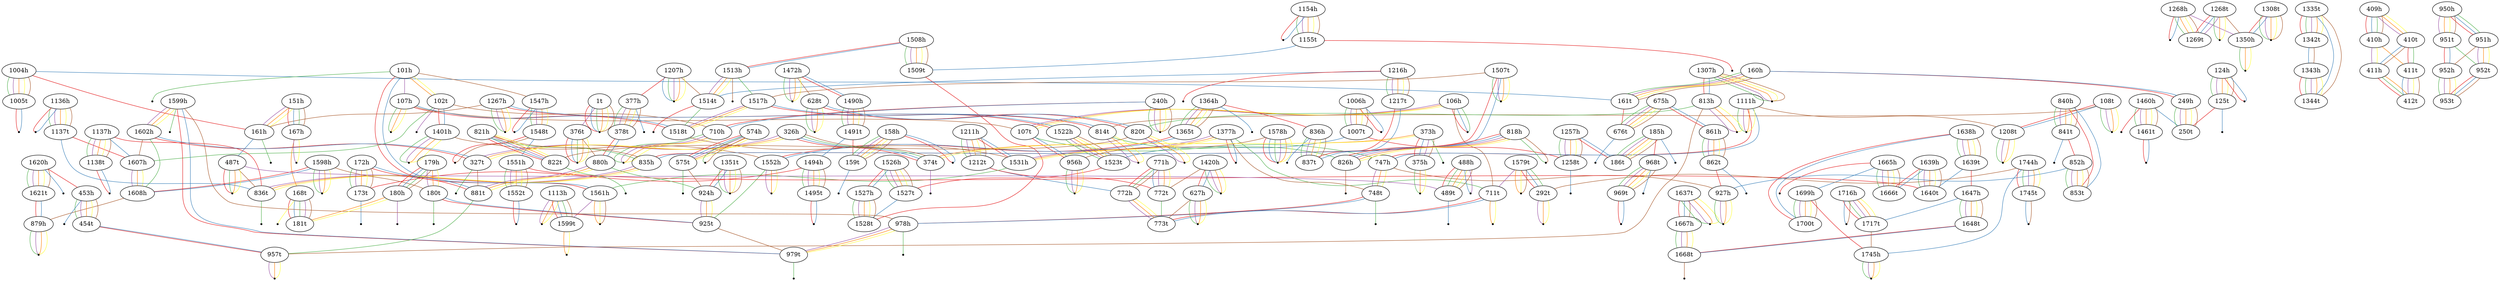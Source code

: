 graph {
edge [colorscheme=set19];
	"1004h"	--	"1005t"	[color=3];
	"1004h"	--	"1005t"	[color=4];
	"1004h"	--	"1005t"	[color=5];
	"1004h"	--	"1005t"	[color=6];
	"1004h"	--	"1005t"	[color=7];
	"1004h"	--	"161h"	[color=1];
	"1004h"	--	"161t"	[color=2];
	"1005t"	--	"-1"	[len=0.75,color=1];
	"1005t"	--	"-1"	[len=0.75,color=2];
	"1006h"	--	"1007t"	[color=3];
	"1006h"	--	"1007t"	[color=4];
	"1006h"	--	"1007t"	[color=5];
	"1006h"	--	"1007t"	[color=6];
	"1006h"	--	"1007t"	[color=7];
	"1006h"	--	"-2"	[len=0.75,color=1];
	"1006h"	--	"-2"	[len=0.75,color=2];
	"1007t"	--	"1258t"	[color=1];
	"1007t"	--	"1523t"	[color=2];
	"101h"	--	"102t"	[color=5];
	"101h"	--	"102t"	[color=6];
	"101h"	--	"107h"	[color=4];
	"101h"	--	"1547h"	[color=7];
	"101h"	--	"1561h"	[color=1];
	"101h"	--	"1561h"	[color=2];
	"101h"	--	"-3"	[len=0.75,color=3];
	"102t"	--	"1401h"	[color=1];
	"102t"	--	"1401h"	[color=2];
	"102t"	--	"1607h"	[color=3];
	"102t"	--	"710h"	[color=7];
	"102t"	--	"-4"	[len=0.75,color=4];
	"106h"	--	"107t"	[color=4];
	"106h"	--	"107t"	[color=5];
	"106h"	--	"107t"	[color=6];
	"106h"	--	"711t"	[color=7];
	"106h"	--	"-5"	[len=0.75,color=1];
	"106h"	--	"-5"	[len=0.75,color=2];
	"106h"	--	"-5"	[len=0.75,color=3];
	"107h"	--	"107t"	[color=7];
	"107h"	--	"1518t"	[color=1];
	"107h"	--	"1518t"	[color=2];
	"107h"	--	"-6"	[len=0.75,color=3];
	"107h"	--	"-6"	[len=0.75,color=5];
	"107h"	--	"-6"	[len=0.75,color=6];
	"107t"	--	"747h"	[color=3];
	"107t"	--	"956h"	[color=1];
	"107t"	--	"956h"	[color=2];
	"108t"	--	"1208t"	[color=1];
	"108t"	--	"1208t"	[color=2];
	"108t"	--	"814t"	[color=7];
	"108t"	--	"-7"	[len=0.75,color=3];
	"108t"	--	"-7"	[len=0.75,color=4];
	"108t"	--	"-7"	[len=0.75,color=5];
	"108t"	--	"-7"	[len=0.75,color=6];
	"1111h"	--	"1208t"	[color=7];
	"1111h"	--	"747h"	[color=1];
	"1111h"	--	"747h"	[color=2];
	"1111h"	--	"-8"	[len=0.75,color=3];
	"1111h"	--	"-8"	[len=0.75,color=4];
	"1111h"	--	"-8"	[len=0.75,color=5];
	"1111h"	--	"-8"	[len=0.75,color=6];
	"1113h"	--	"1599t"	[color=1];
	"1113h"	--	"1599t"	[color=2];
	"1113h"	--	"1599t"	[color=3];
	"1113h"	--	"1599t"	[color=7];
	"1113h"	--	"-9"	[len=0.75,color=4];
	"1113h"	--	"-9"	[len=0.75,color=5];
	"1113h"	--	"-9"	[len=0.75,color=6];
	"1136h"	--	"1137t"	[color=3];
	"1136h"	--	"1137t"	[color=4];
	"1136h"	--	"1137t"	[color=5];
	"1136h"	--	"1137t"	[color=6];
	"1136h"	--	"1137t"	[color=7];
	"1136h"	--	"-10"	[len=0.75,color=1];
	"1136h"	--	"-10"	[len=0.75,color=2];
	"1137h"	--	"1138t"	[color=3];
	"1137h"	--	"1138t"	[color=4];
	"1137h"	--	"1138t"	[color=5];
	"1137h"	--	"1138t"	[color=6];
	"1137h"	--	"1138t"	[color=7];
	"1137h"	--	"1607h"	[color=2];
	"1137h"	--	"836t"	[color=1];
	"1137t"	--	"1607h"	[color=1];
	"1137t"	--	"836t"	[color=2];
	"1138t"	--	"-11"	[len=0.75,color=1];
	"1138t"	--	"-11"	[len=0.75,color=2];
	"1154h"	--	"1155t"	[color=3];
	"1154h"	--	"1155t"	[color=4];
	"1154h"	--	"1155t"	[color=5];
	"1154h"	--	"1155t"	[color=6];
	"1154h"	--	"1155t"	[color=7];
	"1154h"	--	"-12"	[len=0.75,color=1];
	"1154h"	--	"-12"	[len=0.75,color=2];
	"1155t"	--	"1509t"	[color=2];
	"1155t"	--	"-13"	[len=0.75,color=1];
	"1207h"	--	"1514t"	[color=7];
	"1207h"	--	"377h"	[color=1];
	"1207h"	--	"-14"	[len=0.75,color=2];
	"1207h"	--	"-14"	[len=0.75,color=3];
	"1207h"	--	"-14"	[len=0.75,color=4];
	"1207h"	--	"-14"	[len=0.75,color=5];
	"1207h"	--	"-14"	[len=0.75,color=6];
	"1208t"	--	"-15"	[len=0.75,color=3];
	"1208t"	--	"-15"	[len=0.75,color=4];
	"1208t"	--	"-15"	[len=0.75,color=5];
	"1208t"	--	"-15"	[len=0.75,color=6];
	"1211h"	--	"1212t"	[color=3];
	"1211h"	--	"1212t"	[color=4];
	"1211h"	--	"1212t"	[color=5];
	"1211h"	--	"1212t"	[color=6];
	"1211h"	--	"1212t"	[color=7];
	"1211h"	--	"1531h"	[color=1];
	"1211h"	--	"1531h"	[color=2];
	"1212t"	--	"772h"	[color=2];
	"1212t"	--	"772t"	[color=1];
	"1216h"	--	"1217t"	[color=3];
	"1216h"	--	"1217t"	[color=4];
	"1216h"	--	"1217t"	[color=5];
	"1216h"	--	"1217t"	[color=6];
	"1216h"	--	"1217t"	[color=7];
	"1216h"	--	"1514t"	[color=2];
	"1216h"	--	"-16"	[len=0.75,color=1];
	"1217t"	--	"837t"	[color=1];
	"1217t"	--	"837t"	[color=2];
	"124h"	--	"125t"	[color=3];
	"124h"	--	"125t"	[color=4];
	"124h"	--	"125t"	[color=5];
	"124h"	--	"125t"	[color=6];
	"124h"	--	"125t"	[color=7];
	"124h"	--	"-17"	[len=0.75,color=1];
	"124h"	--	"-17"	[len=0.75,color=2];
	"1257h"	--	"1258t"	[color=3];
	"1257h"	--	"1258t"	[color=4];
	"1257h"	--	"1258t"	[color=5];
	"1257h"	--	"1258t"	[color=6];
	"1257h"	--	"1258t"	[color=7];
	"1257h"	--	"186t"	[color=1];
	"1257h"	--	"186t"	[color=2];
	"1258t"	--	"-18"	[len=0.75,color=2];
	"125t"	--	"250t"	[color=1];
	"125t"	--	"-19"	[len=0.75,color=2];
	"1267h"	--	"161h"	[color=7];
	"1267h"	--	"814t"	[color=1];
	"1267h"	--	"814t"	[color=2];
	"1267h"	--	"-20"	[len=0.75,color=3];
	"1267h"	--	"-20"	[len=0.75,color=4];
	"1267h"	--	"-20"	[len=0.75,color=5];
	"1267h"	--	"-20"	[len=0.75,color=6];
	"1268h"	--	"1269t"	[color=3];
	"1268h"	--	"1269t"	[color=5];
	"1268h"	--	"1269t"	[color=6];
	"1268h"	--	"1269t"	[color=7];
	"1268h"	--	"1350h"	[color=4];
	"1268h"	--	"-21"	[len=0.75,color=1];
	"1268h"	--	"-21"	[len=0.75,color=2];
	"1268t"	--	"1269t"	[color=1];
	"1268t"	--	"1269t"	[color=2];
	"1268t"	--	"1269t"	[color=4];
	"1268t"	--	"1350h"	[color=7];
	"1268t"	--	"-22"	[len=0.75,color=3];
	"1268t"	--	"-22"	[len=0.75,color=5];
	"1268t"	--	"-22"	[len=0.75,color=6];
	"1307h"	--	"813h"	[color=1];
	"1307h"	--	"813h"	[color=2];
	"1307h"	--	"-23"	[len=0.75,color=3];
	"1307h"	--	"-23"	[len=0.75,color=4];
	"1307h"	--	"-23"	[len=0.75,color=5];
	"1307h"	--	"-23"	[len=0.75,color=6];
	"1307h"	--	"-23"	[len=0.75,color=7];
	"1308t"	--	"1350h"	[color=1];
	"1308t"	--	"1350h"	[color=2];
	"1308t"	--	"-24"	[len=0.75,color=3];
	"1308t"	--	"-24"	[len=0.75,color=4];
	"1308t"	--	"-24"	[len=0.75,color=5];
	"1308t"	--	"-24"	[len=0.75,color=6];
	"1308t"	--	"-24"	[len=0.75,color=7];
	"1335t"	--	"1342t"	[color=1];
	"1335t"	--	"1342t"	[color=3];
	"1335t"	--	"1342t"	[color=4];
	"1335t"	--	"1342t"	[color=5];
	"1335t"	--	"1342t"	[color=6];
	"1335t"	--	"1344t"	[color=2];
	"1335t"	--	"1344t"	[color=7];
	"1342t"	--	"1343h"	[color=2];
	"1342t"	--	"1343h"	[color=7];
	"1343h"	--	"1344t"	[color=1];
	"1343h"	--	"1344t"	[color=3];
	"1343h"	--	"1344t"	[color=4];
	"1343h"	--	"1344t"	[color=5];
	"1343h"	--	"1344t"	[color=6];
	"1350h"	--	"-25"	[len=0.75,color=3];
	"1350h"	--	"-25"	[len=0.75,color=5];
	"1350h"	--	"-25"	[len=0.75,color=6];
	"1351t"	--	"924h"	[color=1];
	"1351t"	--	"924h"	[color=2];
	"1351t"	--	"-26"	[len=0.75,color=3];
	"1351t"	--	"-26"	[len=0.75,color=4];
	"1351t"	--	"-26"	[len=0.75,color=5];
	"1351t"	--	"-26"	[len=0.75,color=6];
	"1351t"	--	"-26"	[len=0.75,color=7];
	"1364h"	--	"1365t"	[color=3];
	"1364h"	--	"1365t"	[color=4];
	"1364h"	--	"1365t"	[color=5];
	"1364h"	--	"1365t"	[color=6];
	"1364h"	--	"1365t"	[color=7];
	"1364h"	--	"836h"	[color=1];
	"1364h"	--	"-27"	[len=0.75,color=2];
	"1365t"	--	"1552h"	[color=1];
	"1365t"	--	"1552h"	[color=2];
	"1377h"	--	"1531h"	[color=4];
	"1377h"	--	"1531h"	[color=5];
	"1377h"	--	"1531h"	[color=6];
	"1377h"	--	"711t"	[color=3];
	"1377h"	--	"748t"	[color=7];
	"1377h"	--	"-28"	[len=0.75,color=1];
	"1377h"	--	"-28"	[len=0.75,color=2];
	"1401h"	--	"1552h"	[color=7];
	"1401h"	--	"-29"	[len=0.75,color=3];
	"1401h"	--	"-29"	[len=0.75,color=4];
	"1401h"	--	"-29"	[len=0.75,color=5];
	"1401h"	--	"-29"	[len=0.75,color=6];
	"1420h"	--	"627h"	[color=1];
	"1420h"	--	"627h"	[color=2];
	"1420h"	--	"772t"	[color=7];
	"1420h"	--	"-30"	[len=0.75,color=3];
	"1420h"	--	"-30"	[len=0.75,color=4];
	"1420h"	--	"-30"	[len=0.75,color=5];
	"1420h"	--	"-30"	[len=0.75,color=6];
	"1460h"	--	"1461t"	[color=3];
	"1460h"	--	"1461t"	[color=4];
	"1460h"	--	"1461t"	[color=5];
	"1460h"	--	"1461t"	[color=6];
	"1460h"	--	"1461t"	[color=7];
	"1460h"	--	"250t"	[color=2];
	"1460h"	--	"-31"	[len=0.75,color=1];
	"1461t"	--	"-32"	[len=0.75,color=1];
	"1461t"	--	"-32"	[len=0.75,color=2];
	"1472h"	--	"1490h"	[color=1];
	"1472h"	--	"1490h"	[color=2];
	"1472h"	--	"628t"	[color=7];
	"1472h"	--	"-33"	[len=0.75,color=3];
	"1472h"	--	"-33"	[len=0.75,color=4];
	"1472h"	--	"-33"	[len=0.75,color=5];
	"1472h"	--	"-33"	[len=0.75,color=6];
	"1490h"	--	"1491t"	[color=3];
	"1490h"	--	"1491t"	[color=4];
	"1490h"	--	"1491t"	[color=5];
	"1490h"	--	"1491t"	[color=6];
	"1490h"	--	"1491t"	[color=7];
	"1491t"	--	"1494h"	[color=2];
	"1491t"	--	"159t"	[color=1];
	"1494h"	--	"1495t"	[color=3];
	"1494h"	--	"1495t"	[color=4];
	"1494h"	--	"1495t"	[color=5];
	"1494h"	--	"1495t"	[color=6];
	"1494h"	--	"1495t"	[color=7];
	"1494h"	--	"173t"	[color=1];
	"1495t"	--	"-34"	[len=0.75,color=1];
	"1495t"	--	"-34"	[len=0.75,color=2];
	"1507t"	--	"1517h"	[color=7];
	"1507t"	--	"835h"	[color=1];
	"1507t"	--	"835h"	[color=2];
	"1507t"	--	"-35"	[len=0.75,color=3];
	"1507t"	--	"-35"	[len=0.75,color=4];
	"1507t"	--	"-35"	[len=0.75,color=5];
	"1507t"	--	"-35"	[len=0.75,color=6];
	"1508h"	--	"1509t"	[color=3];
	"1508h"	--	"1509t"	[color=4];
	"1508h"	--	"1509t"	[color=5];
	"1508h"	--	"1509t"	[color=6];
	"1508h"	--	"1509t"	[color=7];
	"1508h"	--	"1513h"	[color=1];
	"1508h"	--	"1513h"	[color=2];
	"1509t"	--	"1528t"	[color=1];
	"1513h"	--	"1514t"	[color=4];
	"1513h"	--	"1514t"	[color=5];
	"1513h"	--	"1514t"	[color=6];
	"1513h"	--	"1517h"	[color=3];
	"1513h"	--	"-36"	[len=0.75,color=7];
	"1514t"	--	"1518t"	[color=3];
	"1514t"	--	"-37"	[len=0.75,color=1];
	"1517h"	--	"1518t"	[color=4];
	"1517h"	--	"1518t"	[color=5];
	"1517h"	--	"1518t"	[color=6];
	"1517h"	--	"1522h"	[color=1];
	"1517h"	--	"1522h"	[color=2];
	"1518t"	--	"1531h"	[color=7];
	"151h"	--	"161h"	[color=4];
	"151h"	--	"161h"	[color=5];
	"151h"	--	"161h"	[color=6];
	"151h"	--	"167h"	[color=1];
	"151h"	--	"167h"	[color=2];
	"151h"	--	"167h"	[color=3];
	"151h"	--	"167h"	[color=7];
	"1522h"	--	"1523t"	[color=3];
	"1522h"	--	"1523t"	[color=4];
	"1522h"	--	"1523t"	[color=5];
	"1522h"	--	"1523t"	[color=6];
	"1522h"	--	"1523t"	[color=7];
	"1523t"	--	"1527t"	[color=1];
	"1526h"	--	"1527h"	[color=1];
	"1526h"	--	"1527h"	[color=2];
	"1526h"	--	"1527t"	[color=3];
	"1526h"	--	"1527t"	[color=4];
	"1526h"	--	"1527t"	[color=5];
	"1526h"	--	"1527t"	[color=6];
	"1526h"	--	"1527t"	[color=7];
	"1527h"	--	"1528t"	[color=3];
	"1527h"	--	"1528t"	[color=4];
	"1527h"	--	"1528t"	[color=5];
	"1527h"	--	"1528t"	[color=6];
	"1527h"	--	"1528t"	[color=7];
	"1527t"	--	"1528t"	[color=2];
	"1531h"	--	"1561h"	[color=3];
	"1547h"	--	"1548t"	[color=3];
	"1547h"	--	"1548t"	[color=4];
	"1547h"	--	"1548t"	[color=5];
	"1547h"	--	"1548t"	[color=6];
	"1547h"	--	"-38"	[len=0.75,color=1];
	"1547h"	--	"-38"	[len=0.75,color=2];
	"1548t"	--	"1551h"	[color=2];
	"1548t"	--	"-39"	[len=0.75,color=1];
	"1548t"	--	"-39"	[len=0.75,color=7];
	"1551h"	--	"1552t"	[color=3];
	"1551h"	--	"1552t"	[color=4];
	"1551h"	--	"1552t"	[color=5];
	"1551h"	--	"1552t"	[color=6];
	"1551h"	--	"1552t"	[color=7];
	"1551h"	--	"1640t"	[color=1];
	"1552h"	--	"925t"	[color=3];
	"1552h"	--	"-40"	[len=0.75,color=4];
	"1552h"	--	"-40"	[len=0.75,color=5];
	"1552h"	--	"-40"	[len=0.75,color=6];
	"1552t"	--	"-41"	[len=0.75,color=1];
	"1552t"	--	"-41"	[len=0.75,color=2];
	"1561h"	--	"1599t"	[color=4];
	"1561h"	--	"-42"	[len=0.75,color=5];
	"1561h"	--	"-42"	[len=0.75,color=6];
	"1561h"	--	"-42"	[len=0.75,color=7];
	"1578h"	--	"956h"	[color=7];
	"1578h"	--	"-43"	[len=0.75,color=1];
	"1578h"	--	"-43"	[len=0.75,color=2];
	"1578h"	--	"-43"	[len=0.75,color=3];
	"1578h"	--	"-43"	[len=0.75,color=4];
	"1578h"	--	"-43"	[len=0.75,color=5];
	"1578h"	--	"-43"	[len=0.75,color=6];
	"1579t"	--	"292t"	[color=1];
	"1579t"	--	"292t"	[color=2];
	"1579t"	--	"292t"	[color=3];
	"1579t"	--	"711t"	[color=4];
	"1579t"	--	"-44"	[len=0.75,color=5];
	"1579t"	--	"-44"	[len=0.75,color=6];
	"1579t"	--	"-44"	[len=0.75,color=7];
	"158h"	--	"159t"	[color=3];
	"158h"	--	"159t"	[color=4];
	"158h"	--	"159t"	[color=5];
	"158h"	--	"159t"	[color=6];
	"158h"	--	"159t"	[color=7];
	"158h"	--	"-45"	[len=0.75,color=1];
	"158h"	--	"-45"	[len=0.75,color=2];
	"1598h"	--	"1608h"	[color=1];
	"1598h"	--	"1608h"	[color=2];
	"1598h"	--	"180t"	[color=7];
	"1598h"	--	"-46"	[len=0.75,color=3];
	"1598h"	--	"-46"	[len=0.75,color=4];
	"1598h"	--	"-46"	[len=0.75,color=5];
	"1598h"	--	"-46"	[len=0.75,color=6];
	"1599h"	--	"1602h"	[color=4];
	"1599h"	--	"1602h"	[color=5];
	"1599h"	--	"1602h"	[color=6];
	"1599h"	--	"978h"	[color=7];
	"1599h"	--	"979t"	[color=1];
	"1599h"	--	"979t"	[color=2];
	"1599h"	--	"-47"	[len=0.75,color=3];
	"1599t"	--	"-48"	[len=0.75,color=5];
	"1599t"	--	"-48"	[len=0.75,color=6];
	"159t"	--	"-49"	[len=0.75,color=2];
	"1602h"	--	"1607h"	[color=7];
	"1602h"	--	"1608h"	[color=3];
	"1602h"	--	"327t"	[color=1];
	"1602h"	--	"327t"	[color=2];
	"1607h"	--	"1608h"	[color=4];
	"1607h"	--	"1608h"	[color=5];
	"1607h"	--	"1608h"	[color=6];
	"1608h"	--	"879h"	[color=7];
	"160h"	--	"161t"	[color=3];
	"160h"	--	"161t"	[color=4];
	"160h"	--	"161t"	[color=5];
	"160h"	--	"161t"	[color=6];
	"160h"	--	"161t"	[color=7];
	"160h"	--	"249h"	[color=1];
	"160h"	--	"249h"	[color=2];
	"161h"	--	"487t"	[color=2];
	"161h"	--	"-50"	[len=0.75,color=3];
	"161t"	--	"676t"	[color=1];
	"1620h"	--	"1621t"	[color=3];
	"1620h"	--	"1621t"	[color=4];
	"1620h"	--	"1621t"	[color=5];
	"1620h"	--	"1621t"	[color=6];
	"1620h"	--	"1621t"	[color=7];
	"1620h"	--	"453h"	[color=1];
	"1620h"	--	"-51"	[len=0.75,color=2];
	"1621t"	--	"879h"	[color=1];
	"1621t"	--	"879h"	[color=2];
	"1637t"	--	"1667h"	[color=1];
	"1637t"	--	"1667h"	[color=2];
	"1637t"	--	"1667h"	[color=7];
	"1637t"	--	"-52"	[len=0.75,color=3];
	"1637t"	--	"-52"	[len=0.75,color=4];
	"1637t"	--	"-52"	[len=0.75,color=5];
	"1637t"	--	"-52"	[len=0.75,color=6];
	"1638h"	--	"1639t"	[color=3];
	"1638h"	--	"1639t"	[color=4];
	"1638h"	--	"1639t"	[color=5];
	"1638h"	--	"1639t"	[color=6];
	"1638h"	--	"1639t"	[color=7];
	"1638h"	--	"1700t"	[color=1];
	"1638h"	--	"1700t"	[color=2];
	"1639h"	--	"1640t"	[color=3];
	"1639h"	--	"1640t"	[color=4];
	"1639h"	--	"1640t"	[color=5];
	"1639h"	--	"1640t"	[color=6];
	"1639h"	--	"1640t"	[color=7];
	"1639h"	--	"1666t"	[color=1];
	"1639h"	--	"1666t"	[color=2];
	"1639t"	--	"1640t"	[color=2];
	"1639t"	--	"1647h"	[color=1];
	"1647h"	--	"1648t"	[color=3];
	"1647h"	--	"1648t"	[color=4];
	"1647h"	--	"1648t"	[color=5];
	"1647h"	--	"1648t"	[color=6];
	"1647h"	--	"1648t"	[color=7];
	"1647h"	--	"1717t"	[color=2];
	"1648t"	--	"1668t"	[color=1];
	"1648t"	--	"1668t"	[color=2];
	"1665h"	--	"1666t"	[color=3];
	"1665h"	--	"1666t"	[color=4];
	"1665h"	--	"1666t"	[color=5];
	"1665h"	--	"1666t"	[color=6];
	"1665h"	--	"1666t"	[color=7];
	"1665h"	--	"1699h"	[color=2];
	"1665h"	--	"-53"	[len=0.75,color=1];
	"1667h"	--	"1668t"	[color=3];
	"1667h"	--	"1668t"	[color=4];
	"1667h"	--	"1668t"	[color=5];
	"1667h"	--	"1668t"	[color=6];
	"1668t"	--	"-54"	[len=0.75,color=7];
	"167h"	--	"168t"	[color=5];
	"167h"	--	"-55"	[len=0.75,color=4];
	"167h"	--	"-55"	[len=0.75,color=6];
	"168t"	--	"181t"	[color=1];
	"168t"	--	"181t"	[color=2];
	"168t"	--	"181t"	[color=3];
	"168t"	--	"181t"	[color=4];
	"168t"	--	"181t"	[color=7];
	"168t"	--	"-56"	[len=0.75,color=6];
	"1699h"	--	"1700t"	[color=3];
	"1699h"	--	"1700t"	[color=4];
	"1699h"	--	"1700t"	[color=5];
	"1699h"	--	"1700t"	[color=6];
	"1699h"	--	"1700t"	[color=7];
	"1699h"	--	"1745h"	[color=1];
	"1716h"	--	"1717t"	[color=1];
	"1716h"	--	"1717t"	[color=3];
	"1716h"	--	"1717t"	[color=4];
	"1716h"	--	"1717t"	[color=5];
	"1716h"	--	"1717t"	[color=6];
	"1716h"	--	"-57"	[len=0.75,color=2];
	"1716h"	--	"-57"	[len=0.75,color=7];
	"1717t"	--	"1745h"	[color=7];
	"172h"	--	"173t"	[color=3];
	"172h"	--	"173t"	[color=4];
	"172h"	--	"173t"	[color=5];
	"172h"	--	"173t"	[color=6];
	"172h"	--	"173t"	[color=7];
	"172h"	--	"881t"	[color=1];
	"172h"	--	"881t"	[color=2];
	"173t"	--	"-58"	[len=0.75,color=2];
	"1744h"	--	"1745h"	[color=2];
	"1744h"	--	"1745t"	[color=1];
	"1744h"	--	"1745t"	[color=3];
	"1744h"	--	"1745t"	[color=4];
	"1744h"	--	"1745t"	[color=5];
	"1744h"	--	"1745t"	[color=6];
	"1744h"	--	"292t"	[color=7];
	"1745h"	--	"-59"	[len=0.75,color=3];
	"1745h"	--	"-59"	[len=0.75,color=4];
	"1745h"	--	"-59"	[len=0.75,color=5];
	"1745h"	--	"-59"	[len=0.75,color=6];
	"1745t"	--	"-60"	[len=0.75,color=2];
	"1745t"	--	"-60"	[len=0.75,color=7];
	"179h"	--	"180h"	[color=1];
	"179h"	--	"180h"	[color=2];
	"179h"	--	"180h"	[color=3];
	"179h"	--	"180h"	[color=7];
	"179h"	--	"180t"	[color=4];
	"179h"	--	"180t"	[color=5];
	"179h"	--	"180t"	[color=6];
	"180h"	--	"181t"	[color=5];
	"180h"	--	"181t"	[color=6];
	"180h"	--	"-61"	[len=0.75,color=4];
	"180t"	--	"925t"	[color=1];
	"180t"	--	"925t"	[color=2];
	"180t"	--	"-62"	[len=0.75,color=3];
	"185h"	--	"186t"	[color=3];
	"185h"	--	"186t"	[color=4];
	"185h"	--	"186t"	[color=5];
	"185h"	--	"186t"	[color=6];
	"185h"	--	"186t"	[color=7];
	"185h"	--	"968t"	[color=1];
	"185h"	--	"-63"	[len=0.75,color=2];
	"1t"	--	"376t"	[color=4];
	"1t"	--	"-64"	[len=0.75,color=1];
	"1t"	--	"-64"	[len=0.75,color=2];
	"1t"	--	"-64"	[len=0.75,color=3];
	"1t"	--	"-64"	[len=0.75,color=5];
	"1t"	--	"-64"	[len=0.75,color=6];
	"1t"	--	"-64"	[len=0.75,color=7];
	"240h"	--	"710h"	[color=1];
	"240h"	--	"710h"	[color=2];
	"240h"	--	"-65"	[len=0.75,color=3];
	"240h"	--	"-65"	[len=0.75,color=4];
	"240h"	--	"-65"	[len=0.75,color=5];
	"240h"	--	"-65"	[len=0.75,color=6];
	"240h"	--	"-65"	[len=0.75,color=7];
	"249h"	--	"250t"	[color=3];
	"249h"	--	"250t"	[color=4];
	"249h"	--	"250t"	[color=5];
	"249h"	--	"250t"	[color=6];
	"249h"	--	"250t"	[color=7];
	"292t"	--	"-66"	[len=0.75,color=4];
	"292t"	--	"-66"	[len=0.75,color=5];
	"292t"	--	"-66"	[len=0.75,color=6];
	"326h"	--	"327t"	[color=4];
	"326h"	--	"327t"	[color=5];
	"326h"	--	"327t"	[color=6];
	"326h"	--	"374t"	[color=1];
	"326h"	--	"374t"	[color=2];
	"326h"	--	"374t"	[color=3];
	"326h"	--	"374t"	[color=7];
	"327t"	--	"881t"	[color=7];
	"327t"	--	"-67"	[len=0.75,color=3];
	"373h"	--	"374t"	[color=5];
	"373h"	--	"374t"	[color=6];
	"373h"	--	"375h"	[color=1];
	"373h"	--	"375h"	[color=2];
	"373h"	--	"375h"	[color=4];
	"373h"	--	"375h"	[color=7];
	"373h"	--	"-68"	[len=0.75,color=3];
	"374t"	--	"-69"	[len=0.75,color=4];
	"375h"	--	"-70"	[len=0.75,color=3];
	"375h"	--	"-70"	[len=0.75,color=5];
	"375h"	--	"-70"	[len=0.75,color=6];
	"376t"	--	"880h"	[color=7];
	"376t"	--	"-71"	[len=0.75,color=1];
	"376t"	--	"-71"	[len=0.75,color=2];
	"376t"	--	"-71"	[len=0.75,color=3];
	"376t"	--	"-71"	[len=0.75,color=5];
	"376t"	--	"-71"	[len=0.75,color=6];
	"377h"	--	"378t"	[color=3];
	"377h"	--	"378t"	[color=4];
	"377h"	--	"378t"	[color=5];
	"377h"	--	"378t"	[color=6];
	"377h"	--	"378t"	[color=7];
	"377h"	--	"-72"	[len=0.75,color=2];
	"378t"	--	"880h"	[color=1];
	"378t"	--	"880h"	[color=2];
	"409h"	--	"410h"	[color=1];
	"409h"	--	"410h"	[color=2];
	"409h"	--	"410h"	[color=3];
	"409h"	--	"410h"	[color=7];
	"409h"	--	"410t"	[color=4];
	"409h"	--	"410t"	[color=5];
	"409h"	--	"410t"	[color=6];
	"410h"	--	"411h"	[color=4];
	"410h"	--	"411h"	[color=6];
	"410h"	--	"411t"	[color=5];
	"410t"	--	"411h"	[color=2];
	"410t"	--	"411h"	[color=7];
	"410t"	--	"411t"	[color=1];
	"410t"	--	"411t"	[color=3];
	"411h"	--	"412t"	[color=1];
	"411h"	--	"412t"	[color=3];
	"411h"	--	"412t"	[color=5];
	"411t"	--	"412t"	[color=2];
	"411t"	--	"412t"	[color=4];
	"411t"	--	"412t"	[color=6];
	"411t"	--	"412t"	[color=7];
	"453h"	--	"454t"	[color=3];
	"453h"	--	"454t"	[color=4];
	"453h"	--	"454t"	[color=5];
	"453h"	--	"454t"	[color=6];
	"453h"	--	"454t"	[color=7];
	"453h"	--	"-73"	[len=0.75,color=2];
	"454t"	--	"957t"	[color=1];
	"454t"	--	"957t"	[color=2];
	"487t"	--	"489t"	[color=4];
	"487t"	--	"836t"	[color=7];
	"487t"	--	"-74"	[len=0.75,color=1];
	"487t"	--	"-74"	[len=0.75,color=3];
	"487t"	--	"-74"	[len=0.75,color=5];
	"487t"	--	"-74"	[len=0.75,color=6];
	"488h"	--	"489t"	[color=1];
	"488h"	--	"489t"	[color=3];
	"488h"	--	"489t"	[color=5];
	"488h"	--	"489t"	[color=6];
	"488h"	--	"489t"	[color=7];
	"488h"	--	"-75"	[len=0.75,color=2];
	"488h"	--	"-75"	[len=0.75,color=4];
	"489t"	--	"-76"	[len=0.75,color=2];
	"574h"	--	"575t"	[color=1];
	"574h"	--	"575t"	[color=2];
	"574h"	--	"575t"	[color=4];
	"574h"	--	"575t"	[color=5];
	"574h"	--	"575t"	[color=6];
	"574h"	--	"-77"	[len=0.75,color=3];
	"574h"	--	"-77"	[len=0.75,color=7];
	"575t"	--	"924h"	[color=7];
	"575t"	--	"-78"	[len=0.75,color=3];
	"627h"	--	"773t"	[color=7];
	"627h"	--	"-79"	[len=0.75,color=3];
	"627h"	--	"-79"	[len=0.75,color=4];
	"627h"	--	"-79"	[len=0.75,color=5];
	"627h"	--	"-79"	[len=0.75,color=6];
	"628t"	--	"820t"	[color=1];
	"628t"	--	"820t"	[color=2];
	"628t"	--	"-80"	[len=0.75,color=3];
	"628t"	--	"-80"	[len=0.75,color=4];
	"628t"	--	"-80"	[len=0.75,color=5];
	"628t"	--	"-80"	[len=0.75,color=6];
	"675h"	--	"676t"	[color=3];
	"675h"	--	"676t"	[color=4];
	"675h"	--	"676t"	[color=5];
	"675h"	--	"676t"	[color=6];
	"675h"	--	"676t"	[color=7];
	"675h"	--	"861h"	[color=1];
	"675h"	--	"861h"	[color=2];
	"676t"	--	"-81"	[len=0.75,color=2];
	"710h"	--	"-82"	[len=0.75,color=3];
	"710h"	--	"-82"	[len=0.75,color=4];
	"710h"	--	"-82"	[len=0.75,color=5];
	"710h"	--	"-82"	[len=0.75,color=6];
	"711t"	--	"773t"	[color=1];
	"711t"	--	"773t"	[color=2];
	"711t"	--	"-83"	[len=0.75,color=5];
	"711t"	--	"-83"	[len=0.75,color=6];
	"747h"	--	"748t"	[color=4];
	"747h"	--	"748t"	[color=5];
	"747h"	--	"748t"	[color=6];
	"747h"	--	"927h"	[color=7];
	"748t"	--	"978h"	[color=1];
	"748t"	--	"978h"	[color=2];
	"748t"	--	"-84"	[len=0.75,color=3];
	"771h"	--	"772h"	[color=1];
	"771h"	--	"772h"	[color=3];
	"771h"	--	"772h"	[color=7];
	"771h"	--	"772t"	[color=2];
	"771h"	--	"772t"	[color=4];
	"771h"	--	"772t"	[color=5];
	"771h"	--	"772t"	[color=6];
	"772h"	--	"773t"	[color=4];
	"772h"	--	"773t"	[color=5];
	"772h"	--	"773t"	[color=6];
	"772t"	--	"773t"	[color=3];
	"813h"	--	"820t"	[color=3];
	"813h"	--	"957t"	[color=7];
	"813h"	--	"-85"	[len=0.75,color=4];
	"813h"	--	"-85"	[len=0.75,color=5];
	"813h"	--	"-85"	[len=0.75,color=6];
	"814t"	--	"826h"	[color=3];
	"814t"	--	"-86"	[len=0.75,color=4];
	"814t"	--	"-86"	[len=0.75,color=5];
	"814t"	--	"-86"	[len=0.75,color=6];
	"818h"	--	"826h"	[color=1];
	"818h"	--	"826h"	[color=2];
	"818h"	--	"826h"	[color=4];
	"818h"	--	"826h"	[color=5];
	"818h"	--	"826h"	[color=6];
	"818h"	--	"-87"	[len=0.75,color=3];
	"818h"	--	"-87"	[len=0.75,color=7];
	"820t"	--	"822t"	[color=7];
	"820t"	--	"-88"	[len=0.75,color=4];
	"820t"	--	"-88"	[len=0.75,color=5];
	"820t"	--	"-88"	[len=0.75,color=6];
	"821h"	--	"822t"	[color=1];
	"821h"	--	"822t"	[color=2];
	"821h"	--	"822t"	[color=4];
	"821h"	--	"822t"	[color=5];
	"821h"	--	"822t"	[color=6];
	"821h"	--	"835h"	[color=3];
	"821h"	--	"835h"	[color=7];
	"822t"	--	"-89"	[len=0.75,color=3];
	"826h"	--	"-90"	[len=0.75,color=7];
	"835h"	--	"836t"	[color=4];
	"835h"	--	"836t"	[color=5];
	"835h"	--	"836t"	[color=6];
	"836h"	--	"837t"	[color=3];
	"836h"	--	"837t"	[color=4];
	"836h"	--	"837t"	[color=5];
	"836h"	--	"837t"	[color=6];
	"836h"	--	"837t"	[color=7];
	"836h"	--	"-91"	[len=0.75,color=2];
	"836t"	--	"-92"	[len=0.75,color=3];
	"840h"	--	"841t"	[color=3];
	"840h"	--	"841t"	[color=4];
	"840h"	--	"841t"	[color=5];
	"840h"	--	"841t"	[color=6];
	"840h"	--	"841t"	[color=7];
	"840h"	--	"853t"	[color=1];
	"840h"	--	"853t"	[color=2];
	"841t"	--	"852h"	[color=1];
	"841t"	--	"-93"	[len=0.75,color=2];
	"852h"	--	"853t"	[color=3];
	"852h"	--	"853t"	[color=4];
	"852h"	--	"853t"	[color=5];
	"852h"	--	"853t"	[color=6];
	"852h"	--	"853t"	[color=7];
	"852h"	--	"927h"	[color=2];
	"861h"	--	"862t"	[color=3];
	"861h"	--	"862t"	[color=4];
	"861h"	--	"862t"	[color=5];
	"861h"	--	"862t"	[color=6];
	"861h"	--	"862t"	[color=7];
	"862t"	--	"927h"	[color=1];
	"862t"	--	"-94"	[len=0.75,color=2];
	"879h"	--	"-95"	[len=0.75,color=3];
	"879h"	--	"-95"	[len=0.75,color=4];
	"879h"	--	"-95"	[len=0.75,color=5];
	"879h"	--	"-95"	[len=0.75,color=6];
	"880h"	--	"881t"	[color=4];
	"880h"	--	"881t"	[color=5];
	"880h"	--	"881t"	[color=6];
	"880h"	--	"924h"	[color=3];
	"881t"	--	"957t"	[color=3];
	"924h"	--	"925t"	[color=4];
	"924h"	--	"925t"	[color=5];
	"924h"	--	"925t"	[color=6];
	"925t"	--	"979t"	[color=7];
	"927h"	--	"-96"	[len=0.75,color=3];
	"927h"	--	"-96"	[len=0.75,color=4];
	"927h"	--	"-96"	[len=0.75,color=5];
	"927h"	--	"-96"	[len=0.75,color=6];
	"950h"	--	"951h"	[color=1];
	"950h"	--	"951h"	[color=2];
	"950h"	--	"951h"	[color=3];
	"950h"	--	"951t"	[color=4];
	"950h"	--	"951t"	[color=5];
	"950h"	--	"951t"	[color=6];
	"950h"	--	"951t"	[color=7];
	"951h"	--	"952h"	[color=7];
	"951h"	--	"952t"	[color=4];
	"951h"	--	"952t"	[color=5];
	"951h"	--	"952t"	[color=6];
	"951t"	--	"952h"	[color=1];
	"951t"	--	"952h"	[color=2];
	"951t"	--	"952t"	[color=3];
	"952h"	--	"953t"	[color=3];
	"952h"	--	"953t"	[color=4];
	"952h"	--	"953t"	[color=5];
	"952h"	--	"953t"	[color=6];
	"952t"	--	"953t"	[color=1];
	"952t"	--	"953t"	[color=2];
	"952t"	--	"953t"	[color=7];
	"956h"	--	"-97"	[len=0.75,color=3];
	"956h"	--	"-97"	[len=0.75,color=4];
	"956h"	--	"-97"	[len=0.75,color=5];
	"956h"	--	"-97"	[len=0.75,color=6];
	"957t"	--	"-98"	[len=0.75,color=4];
	"957t"	--	"-98"	[len=0.75,color=5];
	"957t"	--	"-98"	[len=0.75,color=6];
	"968t"	--	"969t"	[color=3];
	"968t"	--	"969t"	[color=4];
	"968t"	--	"969t"	[color=5];
	"968t"	--	"969t"	[color=6];
	"968t"	--	"969t"	[color=7];
	"968t"	--	"-99"	[len=0.75,color=2];
	"969t"	--	"-100"	[len=0.75,color=1];
	"969t"	--	"-100"	[len=0.75,color=2];
	"978h"	--	"979t"	[color=4];
	"978h"	--	"979t"	[color=5];
	"978h"	--	"979t"	[color=6];
	"978h"	--	"-101"	[len=0.75,color=3];
	"979t"	--	"-102"	[len=0.75,color=3];
	"-102"	[shape=point,color=black];
	"-101"	[shape=point,color=black];
	"-100"	[shape=point,color=black];
	"-99"	[shape=point,color=black];
	"-98"	[shape=point,color=black];
	"-97"	[shape=point,color=black];
	"-96"	[shape=point,color=black];
	"-95"	[shape=point,color=black];
	"-94"	[shape=point,color=black];
	"-93"	[shape=point,color=black];
	"-92"	[shape=point,color=black];
	"-91"	[shape=point,color=black];
	"-90"	[shape=point,color=black];
	"-89"	[shape=point,color=black];
	"-88"	[shape=point,color=black];
	"-87"	[shape=point,color=black];
	"-86"	[shape=point,color=black];
	"-85"	[shape=point,color=black];
	"-84"	[shape=point,color=black];
	"-83"	[shape=point,color=black];
	"-82"	[shape=point,color=black];
	"-81"	[shape=point,color=black];
	"-80"	[shape=point,color=black];
	"-79"	[shape=point,color=black];
	"-78"	[shape=point,color=black];
	"-77"	[shape=point,color=black];
	"-76"	[shape=point,color=black];
	"-75"	[shape=point,color=black];
	"-74"	[shape=point,color=black];
	"-73"	[shape=point,color=black];
	"-72"	[shape=point,color=black];
	"-71"	[shape=point,color=black];
	"-70"	[shape=point,color=black];
	"-69"	[shape=point,color=black];
	"-68"	[shape=point,color=black];
	"-67"	[shape=point,color=black];
	"-66"	[shape=point,color=black];
	"-65"	[shape=point,color=black];
	"-64"	[shape=point,color=black];
	"-63"	[shape=point,color=black];
	"-62"	[shape=point,color=black];
	"-61"	[shape=point,color=black];
	"-60"	[shape=point,color=black];
	"-59"	[shape=point,color=black];
	"-58"	[shape=point,color=black];
	"-57"	[shape=point,color=black];
	"-56"	[shape=point,color=black];
	"-55"	[shape=point,color=black];
	"-54"	[shape=point,color=black];
	"-53"	[shape=point,color=black];
	"-52"	[shape=point,color=black];
	"-51"	[shape=point,color=black];
	"-50"	[shape=point,color=black];
	"-49"	[shape=point,color=black];
	"-48"	[shape=point,color=black];
	"-47"	[shape=point,color=black];
	"-46"	[shape=point,color=black];
	"-45"	[shape=point,color=black];
	"-44"	[shape=point,color=black];
	"-43"	[shape=point,color=black];
	"-42"	[shape=point,color=black];
	"-41"	[shape=point,color=black];
	"-40"	[shape=point,color=black];
	"-39"	[shape=point,color=black];
	"-38"	[shape=point,color=black];
	"-37"	[shape=point,color=black];
	"-36"	[shape=point,color=black];
	"-35"	[shape=point,color=black];
	"-34"	[shape=point,color=black];
	"-33"	[shape=point,color=black];
	"-32"	[shape=point,color=black];
	"-31"	[shape=point,color=black];
	"-30"	[shape=point,color=black];
	"-29"	[shape=point,color=black];
	"-28"	[shape=point,color=black];
	"-27"	[shape=point,color=black];
	"-26"	[shape=point,color=black];
	"-25"	[shape=point,color=black];
	"-24"	[shape=point,color=black];
	"-23"	[shape=point,color=black];
	"-22"	[shape=point,color=black];
	"-21"	[shape=point,color=black];
	"-20"	[shape=point,color=black];
	"-19"	[shape=point,color=black];
	"-18"	[shape=point,color=black];
	"-17"	[shape=point,color=black];
	"-16"	[shape=point,color=black];
	"-15"	[shape=point,color=black];
	"-14"	[shape=point,color=black];
	"-13"	[shape=point,color=black];
	"-12"	[shape=point,color=black];
	"-11"	[shape=point,color=black];
	"-10"	[shape=point,color=black];
	"-9"	[shape=point,color=black];
	"-8"	[shape=point,color=black];
	"-7"	[shape=point,color=black];
	"-6"	[shape=point,color=black];
	"-5"	[shape=point,color=black];
	"-4"	[shape=point,color=black];
	"-3"	[shape=point,color=black];
	"-2"	[shape=point,color=black];
	"-1"	[shape=point,color=black];
}

